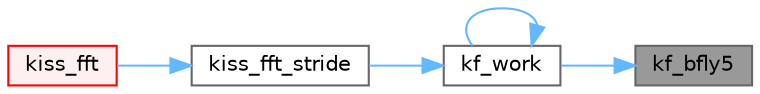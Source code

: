 digraph "kf_bfly5"
{
 // INTERACTIVE_SVG=YES
 // LATEX_PDF_SIZE
  bgcolor="transparent";
  edge [fontname=Helvetica,fontsize=10,labelfontname=Helvetica,labelfontsize=10];
  node [fontname=Helvetica,fontsize=10,shape=box,height=0.2,width=0.4];
  rankdir="RL";
  Node1 [id="Node000001",label="kf_bfly5",height=0.2,width=0.4,color="gray40", fillcolor="grey60", style="filled", fontcolor="black",tooltip=" "];
  Node1 -> Node2 [id="edge1_Node000001_Node000002",dir="back",color="steelblue1",style="solid",tooltip=" "];
  Node2 [id="Node000002",label="kf_work",height=0.2,width=0.4,color="grey40", fillcolor="white", style="filled",URL="$d7/dc2/kiss__fft_8cpp_a96e4f47862a2df7183ae9e8caaf7a866.html#a96e4f47862a2df7183ae9e8caaf7a866",tooltip=" "];
  Node2 -> Node2 [id="edge2_Node000002_Node000002",dir="back",color="steelblue1",style="solid",tooltip=" "];
  Node2 -> Node3 [id="edge3_Node000002_Node000003",dir="back",color="steelblue1",style="solid",tooltip=" "];
  Node3 [id="Node000003",label="kiss_fft_stride",height=0.2,width=0.4,color="grey40", fillcolor="white", style="filled",URL="$d7/dc2/kiss__fft_8cpp_aec345dab68815f4c5c2904978626d877.html#aec345dab68815f4c5c2904978626d877",tooltip=" "];
  Node3 -> Node4 [id="edge4_Node000003_Node000004",dir="back",color="steelblue1",style="solid",tooltip=" "];
  Node4 [id="Node000004",label="kiss_fft",height=0.2,width=0.4,color="red", fillcolor="#FFF0F0", style="filled",URL="$d7/dc2/kiss__fft_8cpp_ab36e2bb33b74c1a7eabe3271d0916030.html#ab36e2bb33b74c1a7eabe3271d0916030",tooltip=" "];
}
